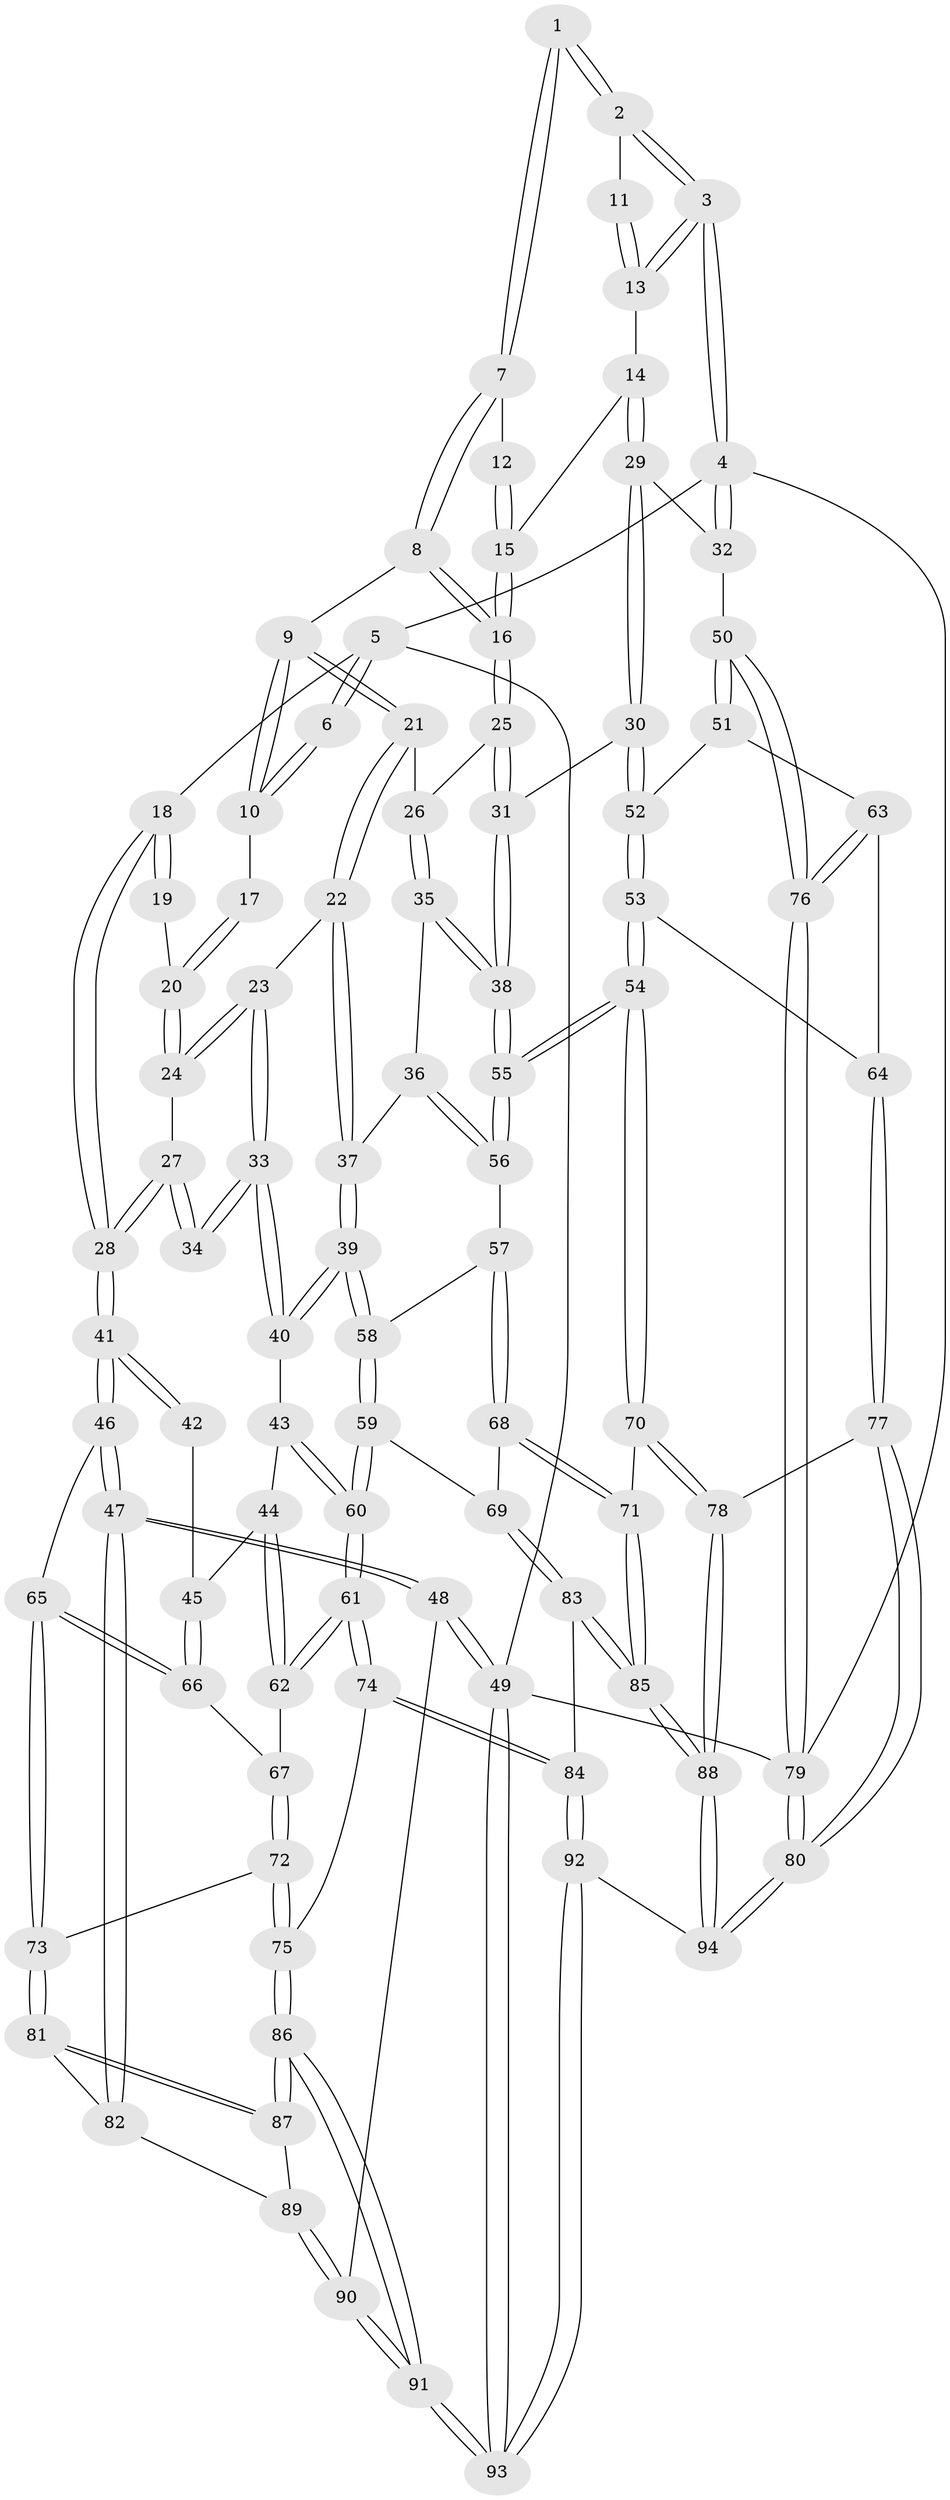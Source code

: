 // coarse degree distribution, {4: 0.3384615384615385, 5: 0.4, 6: 0.1076923076923077, 3: 0.13846153846153847, 7: 0.015384615384615385}
// Generated by graph-tools (version 1.1) at 2025/24/03/03/25 07:24:31]
// undirected, 94 vertices, 232 edges
graph export_dot {
graph [start="1"]
  node [color=gray90,style=filled];
  1 [pos="+0.5529912505299164+0"];
  2 [pos="+1+0"];
  3 [pos="+1+0"];
  4 [pos="+1+0"];
  5 [pos="+0+0"];
  6 [pos="+0.24038569767155915+0"];
  7 [pos="+0.5583404443252818+0"];
  8 [pos="+0.5546603709564875+0"];
  9 [pos="+0.44267089122965736+0.1710995411464542"];
  10 [pos="+0.37988956640166627+0.16949236900269035"];
  11 [pos="+0.7899351275404853+0.05741928265091068"];
  12 [pos="+0.7537896228928986+0.06343733907836922"];
  13 [pos="+0.8846130358598364+0.11153563204514036"];
  14 [pos="+0.8539609745881594+0.23442986478307368"];
  15 [pos="+0.7374395417734639+0.2203067531211202"];
  16 [pos="+0.6905884608855628+0.23622219977019118"];
  17 [pos="+0.36465717635453765+0.1718622558633226"];
  18 [pos="+0+0"];
  19 [pos="+0.042026658441677696+0"];
  20 [pos="+0.2720884187899586+0.2685793842726178"];
  21 [pos="+0.516980752355344+0.29139787113833987"];
  22 [pos="+0.4547137939945571+0.3572202653150187"];
  23 [pos="+0.37575370583888024+0.37784351103209446"];
  24 [pos="+0.26180723337916606+0.2922882178636981"];
  25 [pos="+0.6466259112148426+0.27799222301185533"];
  26 [pos="+0.5647113763702307+0.30172144585810046"];
  27 [pos="+0.2139322291616249+0.31991636656549305"];
  28 [pos="+0+0.0360662559295573"];
  29 [pos="+0.946421801958073+0.3226022291345645"];
  30 [pos="+0.8251021934634845+0.4891073962866545"];
  31 [pos="+0.8078107959109982+0.4916037850465585"];
  32 [pos="+1+0.29856507768986357"];
  33 [pos="+0.2785549147506844+0.5070028914648756"];
  34 [pos="+0.20298728173533953+0.4155571578755921"];
  35 [pos="+0.6199012969947837+0.5283981790431799"];
  36 [pos="+0.5414102795553408+0.5644157999976506"];
  37 [pos="+0.4663045869412754+0.5373468871158984"];
  38 [pos="+0.71570517321116+0.55222130516039"];
  39 [pos="+0.3603106704235559+0.5740361763682587"];
  40 [pos="+0.28108629606374985+0.5281950535371281"];
  41 [pos="+0+0.42488474627982964"];
  42 [pos="+0.15437422441882862+0.42447658831784224"];
  43 [pos="+0.2126978208499073+0.5807723080102735"];
  44 [pos="+0.1674747180210379+0.5987832995707599"];
  45 [pos="+0.11555665087195657+0.6045862459874617"];
  46 [pos="+0+0.5581694732610217"];
  47 [pos="+0+0.8858140526995295"];
  48 [pos="+0+0.8911540504768269"];
  49 [pos="+0+1"];
  50 [pos="+1+0.6350850176084741"];
  51 [pos="+0.931883314670698+0.5973638248338627"];
  52 [pos="+0.9282622605885872+0.5964308926127282"];
  53 [pos="+0.8733608771009791+0.6790321493994773"];
  54 [pos="+0.718923738135775+0.7565671889704509"];
  55 [pos="+0.7179862073193829+0.7455585642776781"];
  56 [pos="+0.5388584210258374+0.6021400189812096"];
  57 [pos="+0.5191981720150807+0.7065665154255699"];
  58 [pos="+0.37506589445973454+0.68294692589857"];
  59 [pos="+0.356465933610767+0.7154106290558535"];
  60 [pos="+0.30742945683205186+0.7846610788277325"];
  61 [pos="+0.30540796522156516+0.7897195748971632"];
  62 [pos="+0.22447592723511486+0.7559226528370069"];
  63 [pos="+0.94010525251187+0.7845549069971669"];
  64 [pos="+0.9251045894423031+0.7916836714566446"];
  65 [pos="+0+0.6273012451007502"];
  66 [pos="+0.011546868518182573+0.6272383001163796"];
  67 [pos="+0.18030536260303312+0.7570955945119088"];
  68 [pos="+0.5499897336773503+0.763360293693754"];
  69 [pos="+0.517511168787006+0.8054134337600425"];
  70 [pos="+0.7149693738546877+0.7703839237754603"];
  71 [pos="+0.7052505233912856+0.7724295126910048"];
  72 [pos="+0.11836119163050234+0.8289562548480106"];
  73 [pos="+0.08521930150630926+0.8284145864909352"];
  74 [pos="+0.3150301217516372+0.8489355284832352"];
  75 [pos="+0.22487878491095298+0.8937341806938517"];
  76 [pos="+1+0.7108938164954444"];
  77 [pos="+0.8515469755731668+0.8776737164771"];
  78 [pos="+0.7497828042040008+0.8139985639340226"];
  79 [pos="+1+1"];
  80 [pos="+1+1"];
  81 [pos="+0.07034540296477249+0.8520191714887833"];
  82 [pos="+0+0.8853842897745003"];
  83 [pos="+0.4581228721356728+0.8991011613781755"];
  84 [pos="+0.3283379327182175+0.8592330194417998"];
  85 [pos="+0.526278165990083+1"];
  86 [pos="+0.1498152869304141+1"];
  87 [pos="+0.0900354795010945+0.9241318083483013"];
  88 [pos="+0.5732436330652705+1"];
  89 [pos="+0.026828104834475775+0.9357062253506235"];
  90 [pos="+0.03056690190131719+0.9715880351277633"];
  91 [pos="+0.13339032229238687+1"];
  92 [pos="+0.2775027579336733+1"];
  93 [pos="+0.13147584935885956+1"];
  94 [pos="+0.5795626571875203+1"];
  1 -- 2;
  1 -- 2;
  1 -- 7;
  1 -- 7;
  2 -- 3;
  2 -- 3;
  2 -- 11;
  3 -- 4;
  3 -- 4;
  3 -- 13;
  3 -- 13;
  4 -- 5;
  4 -- 32;
  4 -- 32;
  4 -- 79;
  5 -- 6;
  5 -- 6;
  5 -- 18;
  5 -- 49;
  6 -- 10;
  6 -- 10;
  7 -- 8;
  7 -- 8;
  7 -- 12;
  8 -- 9;
  8 -- 16;
  8 -- 16;
  9 -- 10;
  9 -- 10;
  9 -- 21;
  9 -- 21;
  10 -- 17;
  11 -- 13;
  11 -- 13;
  12 -- 15;
  12 -- 15;
  13 -- 14;
  14 -- 15;
  14 -- 29;
  14 -- 29;
  15 -- 16;
  15 -- 16;
  16 -- 25;
  16 -- 25;
  17 -- 20;
  17 -- 20;
  18 -- 19;
  18 -- 19;
  18 -- 28;
  18 -- 28;
  19 -- 20;
  20 -- 24;
  20 -- 24;
  21 -- 22;
  21 -- 22;
  21 -- 26;
  22 -- 23;
  22 -- 37;
  22 -- 37;
  23 -- 24;
  23 -- 24;
  23 -- 33;
  23 -- 33;
  24 -- 27;
  25 -- 26;
  25 -- 31;
  25 -- 31;
  26 -- 35;
  26 -- 35;
  27 -- 28;
  27 -- 28;
  27 -- 34;
  27 -- 34;
  28 -- 41;
  28 -- 41;
  29 -- 30;
  29 -- 30;
  29 -- 32;
  30 -- 31;
  30 -- 52;
  30 -- 52;
  31 -- 38;
  31 -- 38;
  32 -- 50;
  33 -- 34;
  33 -- 34;
  33 -- 40;
  33 -- 40;
  35 -- 36;
  35 -- 38;
  35 -- 38;
  36 -- 37;
  36 -- 56;
  36 -- 56;
  37 -- 39;
  37 -- 39;
  38 -- 55;
  38 -- 55;
  39 -- 40;
  39 -- 40;
  39 -- 58;
  39 -- 58;
  40 -- 43;
  41 -- 42;
  41 -- 42;
  41 -- 46;
  41 -- 46;
  42 -- 45;
  43 -- 44;
  43 -- 60;
  43 -- 60;
  44 -- 45;
  44 -- 62;
  44 -- 62;
  45 -- 66;
  45 -- 66;
  46 -- 47;
  46 -- 47;
  46 -- 65;
  47 -- 48;
  47 -- 48;
  47 -- 82;
  47 -- 82;
  48 -- 49;
  48 -- 49;
  48 -- 90;
  49 -- 93;
  49 -- 93;
  49 -- 79;
  50 -- 51;
  50 -- 51;
  50 -- 76;
  50 -- 76;
  51 -- 52;
  51 -- 63;
  52 -- 53;
  52 -- 53;
  53 -- 54;
  53 -- 54;
  53 -- 64;
  54 -- 55;
  54 -- 55;
  54 -- 70;
  54 -- 70;
  55 -- 56;
  55 -- 56;
  56 -- 57;
  57 -- 58;
  57 -- 68;
  57 -- 68;
  58 -- 59;
  58 -- 59;
  59 -- 60;
  59 -- 60;
  59 -- 69;
  60 -- 61;
  60 -- 61;
  61 -- 62;
  61 -- 62;
  61 -- 74;
  61 -- 74;
  62 -- 67;
  63 -- 64;
  63 -- 76;
  63 -- 76;
  64 -- 77;
  64 -- 77;
  65 -- 66;
  65 -- 66;
  65 -- 73;
  65 -- 73;
  66 -- 67;
  67 -- 72;
  67 -- 72;
  68 -- 69;
  68 -- 71;
  68 -- 71;
  69 -- 83;
  69 -- 83;
  70 -- 71;
  70 -- 78;
  70 -- 78;
  71 -- 85;
  71 -- 85;
  72 -- 73;
  72 -- 75;
  72 -- 75;
  73 -- 81;
  73 -- 81;
  74 -- 75;
  74 -- 84;
  74 -- 84;
  75 -- 86;
  75 -- 86;
  76 -- 79;
  76 -- 79;
  77 -- 78;
  77 -- 80;
  77 -- 80;
  78 -- 88;
  78 -- 88;
  79 -- 80;
  79 -- 80;
  80 -- 94;
  80 -- 94;
  81 -- 82;
  81 -- 87;
  81 -- 87;
  82 -- 89;
  83 -- 84;
  83 -- 85;
  83 -- 85;
  84 -- 92;
  84 -- 92;
  85 -- 88;
  85 -- 88;
  86 -- 87;
  86 -- 87;
  86 -- 91;
  86 -- 91;
  87 -- 89;
  88 -- 94;
  88 -- 94;
  89 -- 90;
  89 -- 90;
  90 -- 91;
  90 -- 91;
  91 -- 93;
  91 -- 93;
  92 -- 93;
  92 -- 93;
  92 -- 94;
}
